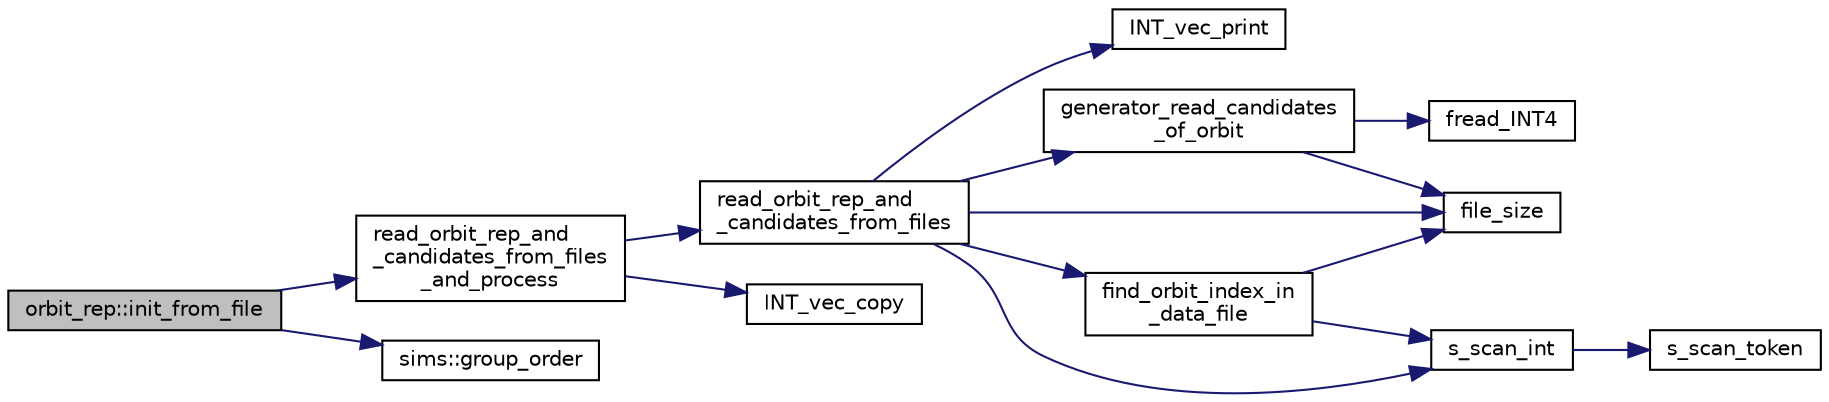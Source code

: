 digraph "orbit_rep::init_from_file"
{
  edge [fontname="Helvetica",fontsize="10",labelfontname="Helvetica",labelfontsize="10"];
  node [fontname="Helvetica",fontsize="10",shape=record];
  rankdir="LR";
  Node11 [label="orbit_rep::init_from_file",height=0.2,width=0.4,color="black", fillcolor="grey75", style="filled", fontcolor="black"];
  Node11 -> Node12 [color="midnightblue",fontsize="10",style="solid",fontname="Helvetica"];
  Node12 [label="read_orbit_rep_and\l_candidates_from_files\l_and_process",height=0.2,width=0.4,color="black", fillcolor="white", style="filled",URL="$da/d10/other_8h.html#ae0699dce825e1542730bc5ca5ff41cf9"];
  Node12 -> Node13 [color="midnightblue",fontsize="10",style="solid",fontname="Helvetica"];
  Node13 [label="read_orbit_rep_and\l_candidates_from_files",height=0.2,width=0.4,color="black", fillcolor="white", style="filled",URL="$d3/d35/snakes__and__ladders__global_8_c.html#ad582284e6f9858a4e5b4a68732169afc"];
  Node13 -> Node14 [color="midnightblue",fontsize="10",style="solid",fontname="Helvetica"];
  Node14 [label="INT_vec_print",height=0.2,width=0.4,color="black", fillcolor="white", style="filled",URL="$df/dbf/sajeeb_8_c.html#a79a5901af0b47dd0d694109543c027fe"];
  Node13 -> Node15 [color="midnightblue",fontsize="10",style="solid",fontname="Helvetica"];
  Node15 [label="file_size",height=0.2,width=0.4,color="black", fillcolor="white", style="filled",URL="$df/dbf/sajeeb_8_c.html#a5c37cf5785204b6e9adf647dc14d0e50"];
  Node13 -> Node16 [color="midnightblue",fontsize="10",style="solid",fontname="Helvetica"];
  Node16 [label="s_scan_int",height=0.2,width=0.4,color="black", fillcolor="white", style="filled",URL="$d5/db4/io__and__os_8h.html#ab43cab8ae063700a2fc82113b69eea5f"];
  Node16 -> Node17 [color="midnightblue",fontsize="10",style="solid",fontname="Helvetica"];
  Node17 [label="s_scan_token",height=0.2,width=0.4,color="black", fillcolor="white", style="filled",URL="$d4/d74/util_8_c.html#a8d1a4ad92d09138f7a1a7e389469ed45"];
  Node13 -> Node18 [color="midnightblue",fontsize="10",style="solid",fontname="Helvetica"];
  Node18 [label="find_orbit_index_in\l_data_file",height=0.2,width=0.4,color="black", fillcolor="white", style="filled",URL="$d3/d35/snakes__and__ladders__global_8_c.html#ade7ec44ac41bc4827f96181b57c6fa27"];
  Node18 -> Node15 [color="midnightblue",fontsize="10",style="solid",fontname="Helvetica"];
  Node18 -> Node16 [color="midnightblue",fontsize="10",style="solid",fontname="Helvetica"];
  Node13 -> Node19 [color="midnightblue",fontsize="10",style="solid",fontname="Helvetica"];
  Node19 [label="generator_read_candidates\l_of_orbit",height=0.2,width=0.4,color="black", fillcolor="white", style="filled",URL="$d8/d3d/generator__io_8_c.html#a8014035193dce97568c13607b0d2d01a"];
  Node19 -> Node15 [color="midnightblue",fontsize="10",style="solid",fontname="Helvetica"];
  Node19 -> Node20 [color="midnightblue",fontsize="10",style="solid",fontname="Helvetica"];
  Node20 [label="fread_INT4",height=0.2,width=0.4,color="black", fillcolor="white", style="filled",URL="$df/dbf/sajeeb_8_c.html#a885df02c08251c103e985ef1d7159014"];
  Node12 -> Node21 [color="midnightblue",fontsize="10",style="solid",fontname="Helvetica"];
  Node21 [label="INT_vec_copy",height=0.2,width=0.4,color="black", fillcolor="white", style="filled",URL="$df/dbf/sajeeb_8_c.html#ac2d875e27e009af6ec04d17254d11075"];
  Node11 -> Node22 [color="midnightblue",fontsize="10",style="solid",fontname="Helvetica"];
  Node22 [label="sims::group_order",height=0.2,width=0.4,color="black", fillcolor="white", style="filled",URL="$d9/df3/classsims.html#aa442445175656570fa35febbe790efad"];
}
